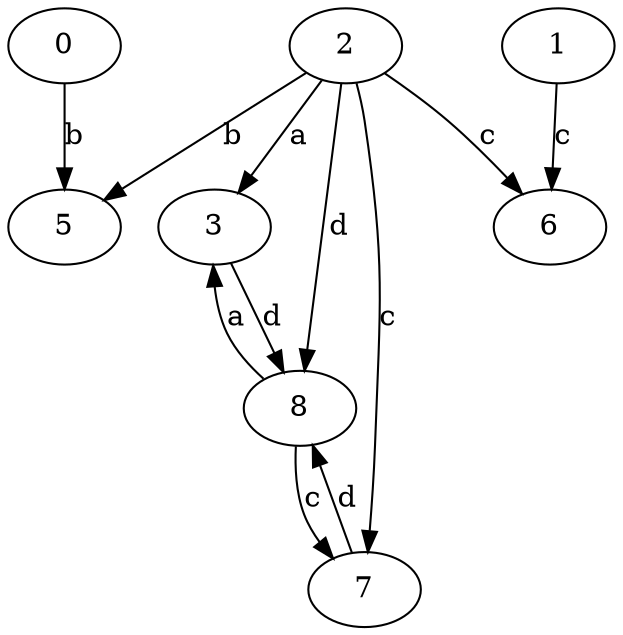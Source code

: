 strict digraph  {
2;
0;
3;
5;
6;
7;
1;
8;
2 -> 3  [label=a];
2 -> 5  [label=b];
2 -> 6  [label=c];
2 -> 7  [label=c];
2 -> 8  [label=d];
0 -> 5  [label=b];
3 -> 8  [label=d];
7 -> 8  [label=d];
1 -> 6  [label=c];
8 -> 3  [label=a];
8 -> 7  [label=c];
}
